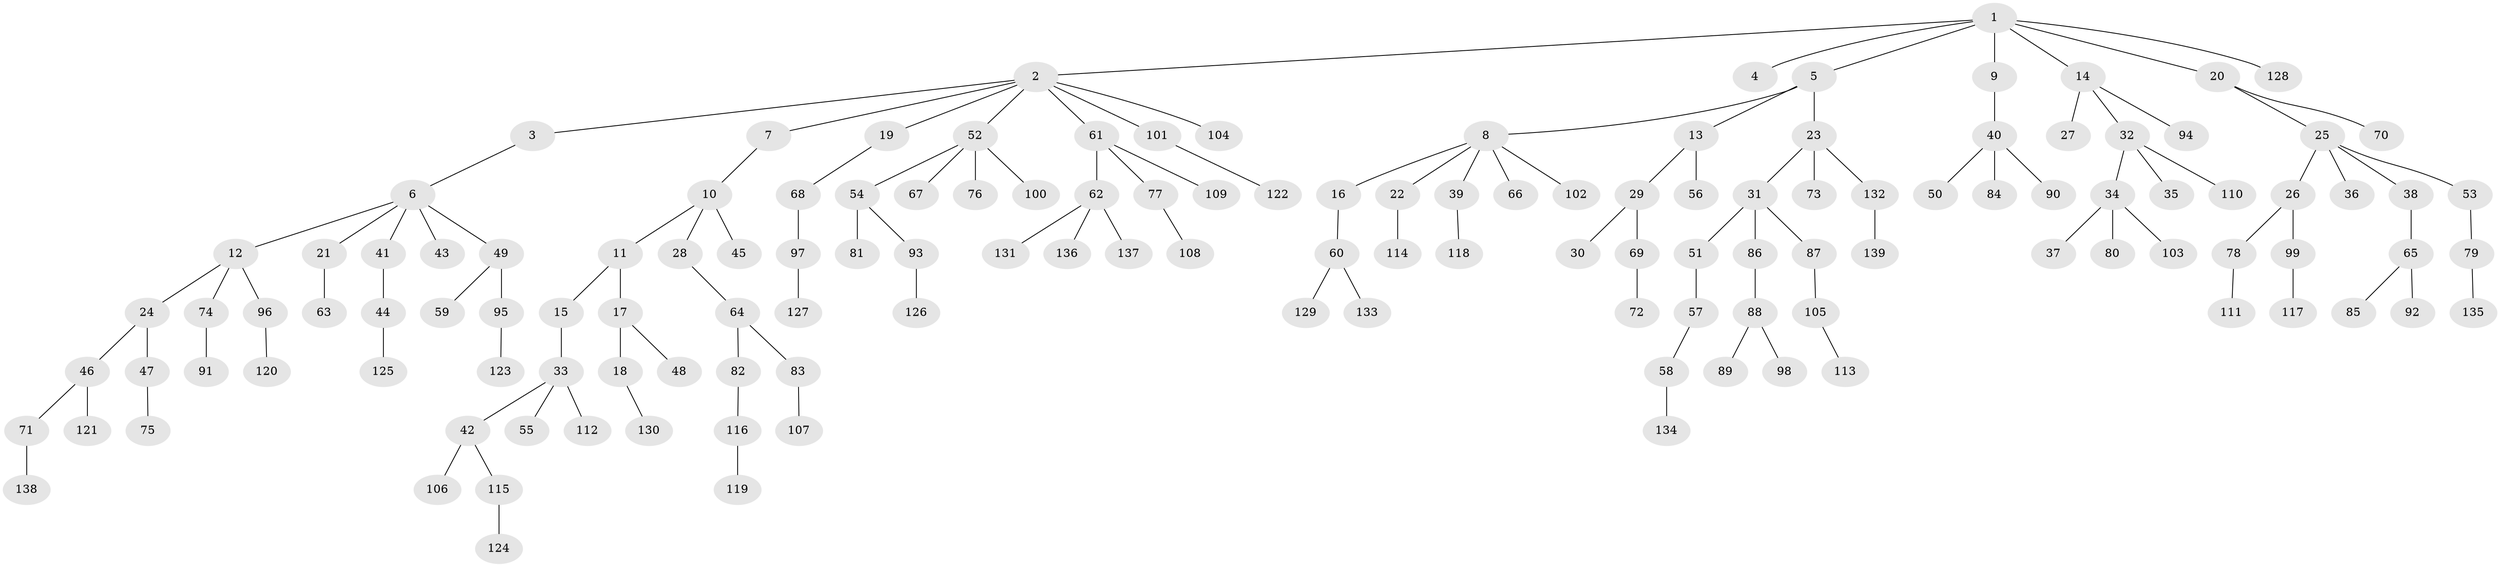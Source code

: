// coarse degree distribution, {6: 0.014285714285714285, 7: 0.014285714285714285, 3: 0.11428571428571428, 4: 0.07142857142857142, 5: 0.02857142857142857, 2: 0.2571428571428571, 1: 0.5}
// Generated by graph-tools (version 1.1) at 2025/51/03/04/25 22:51:55]
// undirected, 139 vertices, 138 edges
graph export_dot {
  node [color=gray90,style=filled];
  1;
  2;
  3;
  4;
  5;
  6;
  7;
  8;
  9;
  10;
  11;
  12;
  13;
  14;
  15;
  16;
  17;
  18;
  19;
  20;
  21;
  22;
  23;
  24;
  25;
  26;
  27;
  28;
  29;
  30;
  31;
  32;
  33;
  34;
  35;
  36;
  37;
  38;
  39;
  40;
  41;
  42;
  43;
  44;
  45;
  46;
  47;
  48;
  49;
  50;
  51;
  52;
  53;
  54;
  55;
  56;
  57;
  58;
  59;
  60;
  61;
  62;
  63;
  64;
  65;
  66;
  67;
  68;
  69;
  70;
  71;
  72;
  73;
  74;
  75;
  76;
  77;
  78;
  79;
  80;
  81;
  82;
  83;
  84;
  85;
  86;
  87;
  88;
  89;
  90;
  91;
  92;
  93;
  94;
  95;
  96;
  97;
  98;
  99;
  100;
  101;
  102;
  103;
  104;
  105;
  106;
  107;
  108;
  109;
  110;
  111;
  112;
  113;
  114;
  115;
  116;
  117;
  118;
  119;
  120;
  121;
  122;
  123;
  124;
  125;
  126;
  127;
  128;
  129;
  130;
  131;
  132;
  133;
  134;
  135;
  136;
  137;
  138;
  139;
  1 -- 2;
  1 -- 4;
  1 -- 5;
  1 -- 9;
  1 -- 14;
  1 -- 20;
  1 -- 128;
  2 -- 3;
  2 -- 7;
  2 -- 19;
  2 -- 52;
  2 -- 61;
  2 -- 101;
  2 -- 104;
  3 -- 6;
  5 -- 8;
  5 -- 13;
  5 -- 23;
  6 -- 12;
  6 -- 21;
  6 -- 41;
  6 -- 43;
  6 -- 49;
  7 -- 10;
  8 -- 16;
  8 -- 22;
  8 -- 39;
  8 -- 66;
  8 -- 102;
  9 -- 40;
  10 -- 11;
  10 -- 28;
  10 -- 45;
  11 -- 15;
  11 -- 17;
  12 -- 24;
  12 -- 74;
  12 -- 96;
  13 -- 29;
  13 -- 56;
  14 -- 27;
  14 -- 32;
  14 -- 94;
  15 -- 33;
  16 -- 60;
  17 -- 18;
  17 -- 48;
  18 -- 130;
  19 -- 68;
  20 -- 25;
  20 -- 70;
  21 -- 63;
  22 -- 114;
  23 -- 31;
  23 -- 73;
  23 -- 132;
  24 -- 46;
  24 -- 47;
  25 -- 26;
  25 -- 36;
  25 -- 38;
  25 -- 53;
  26 -- 78;
  26 -- 99;
  28 -- 64;
  29 -- 30;
  29 -- 69;
  31 -- 51;
  31 -- 86;
  31 -- 87;
  32 -- 34;
  32 -- 35;
  32 -- 110;
  33 -- 42;
  33 -- 55;
  33 -- 112;
  34 -- 37;
  34 -- 80;
  34 -- 103;
  38 -- 65;
  39 -- 118;
  40 -- 50;
  40 -- 84;
  40 -- 90;
  41 -- 44;
  42 -- 106;
  42 -- 115;
  44 -- 125;
  46 -- 71;
  46 -- 121;
  47 -- 75;
  49 -- 59;
  49 -- 95;
  51 -- 57;
  52 -- 54;
  52 -- 67;
  52 -- 76;
  52 -- 100;
  53 -- 79;
  54 -- 81;
  54 -- 93;
  57 -- 58;
  58 -- 134;
  60 -- 129;
  60 -- 133;
  61 -- 62;
  61 -- 77;
  61 -- 109;
  62 -- 131;
  62 -- 136;
  62 -- 137;
  64 -- 82;
  64 -- 83;
  65 -- 85;
  65 -- 92;
  68 -- 97;
  69 -- 72;
  71 -- 138;
  74 -- 91;
  77 -- 108;
  78 -- 111;
  79 -- 135;
  82 -- 116;
  83 -- 107;
  86 -- 88;
  87 -- 105;
  88 -- 89;
  88 -- 98;
  93 -- 126;
  95 -- 123;
  96 -- 120;
  97 -- 127;
  99 -- 117;
  101 -- 122;
  105 -- 113;
  115 -- 124;
  116 -- 119;
  132 -- 139;
}
